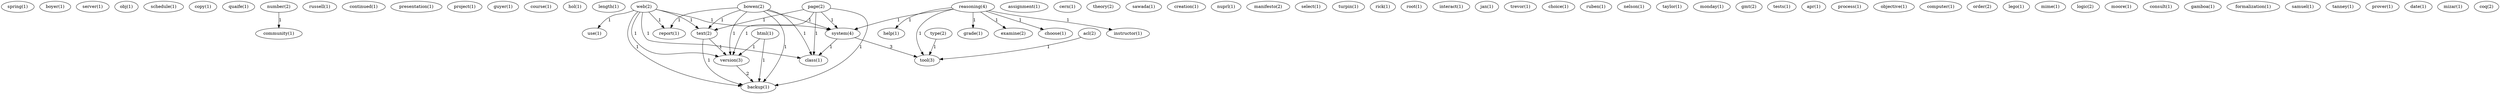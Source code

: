 digraph G {
  spring [ label="spring(1)" ];
  boyer [ label="boyer(1)" ];
  server [ label="server(1)" ];
  obj [ label="obj(1)" ];
  schedule [ label="schedule(1)" ];
  copy [ label="copy(1)" ];
  quaife [ label="quaife(1)" ];
  number [ label="number(2)" ];
  community [ label="community(1)" ];
  russell [ label="russell(1)" ];
  continued [ label="continued(1)" ];
  presentation [ label="presentation(1)" ];
  project [ label="project(1)" ];
  guyer [ label="guyer(1)" ];
  course [ label="course(1)" ];
  hol [ label="hol(1)" ];
  length [ label="length(1)" ];
  web [ label="web(2)" ];
  use [ label="use(1)" ];
  report [ label="report(1)" ];
  text [ label="text(2)" ];
  version [ label="version(3)" ];
  backup [ label="backup(1)" ];
  system [ label="system(4)" ];
  class [ label="class(1)" ];
  assignment [ label="assignment(1)" ];
  bowen [ label="bowen(2)" ];
  cern [ label="cern(1)" ];
  theory [ label="theory(2)" ];
  sawada [ label="sawada(1)" ];
  reasoning [ label="reasoning(4)" ];
  choose [ label="choose(1)" ];
  instructor [ label="instructor(1)" ];
  help [ label="help(1)" ];
  grade [ label="grade(1)" ];
  examine [ label="examine(2)" ];
  tool [ label="tool(3)" ];
  creation [ label="creation(1)" ];
  page [ label="page(2)" ];
  nuprl [ label="nuprl(1)" ];
  manifesto [ label="manifesto(2)" ];
  select [ label="select(1)" ];
  turpin [ label="turpin(1)" ];
  html [ label="html(1)" ];
  rick [ label="rick(1)" ];
  root [ label="root(1)" ];
  interact [ label="interact(1)" ];
  jan [ label="jan(1)" ];
  trevor [ label="trevor(1)" ];
  choice [ label="choice(1)" ];
  ruben [ label="ruben(1)" ];
  nelson [ label="nelson(1)" ];
  taylor [ label="taylor(1)" ];
  monday [ label="monday(1)" ];
  gmt [ label="gmt(2)" ];
  tests [ label="tests(1)" ];
  apr [ label="apr(1)" ];
  process [ label="process(1)" ];
  objective [ label="objective(1)" ];
  computer [ label="computer(1)" ];
  acl [ label="acl(2)" ];
  order [ label="order(2)" ];
  type [ label="type(2)" ];
  lego [ label="lego(1)" ];
  mime [ label="mime(1)" ];
  logic [ label="logic(2)" ];
  moore [ label="moore(1)" ];
  consult [ label="consult(1)" ];
  gamboa [ label="gamboa(1)" ];
  formalization [ label="formalization(1)" ];
  samuel [ label="samuel(1)" ];
  tanney [ label="tanney(1)" ];
  prover [ label="prover(1)" ];
  date [ label="date(1)" ];
  mizar [ label="mizar(1)" ];
  coq [ label="coq(2)" ];
  number -> community [ label="1" ];
  web -> use [ label="1" ];
  web -> report [ label="1" ];
  web -> text [ label="1" ];
  web -> version [ label="1" ];
  web -> backup [ label="1" ];
  web -> system [ label="1" ];
  web -> class [ label="1" ];
  bowen -> report [ label="1" ];
  bowen -> text [ label="1" ];
  bowen -> version [ label="1" ];
  bowen -> backup [ label="1" ];
  bowen -> system [ label="1" ];
  bowen -> class [ label="1" ];
  reasoning -> choose [ label="1" ];
  reasoning -> instructor [ label="1" ];
  reasoning -> help [ label="1" ];
  reasoning -> grade [ label="1" ];
  reasoning -> examine [ label="1" ];
  reasoning -> system [ label="1" ];
  reasoning -> tool [ label="1" ];
  page -> text [ label="1" ];
  page -> version [ label="1" ];
  page -> backup [ label="1" ];
  page -> system [ label="1" ];
  page -> class [ label="1" ];
  text -> version [ label="1" ];
  text -> backup [ label="1" ];
  html -> version [ label="1" ];
  html -> backup [ label="1" ];
  version -> backup [ label="2" ];
  system -> class [ label="1" ];
  system -> tool [ label="3" ];
  acl -> tool [ label="1" ];
  type -> tool [ label="1" ];
}
